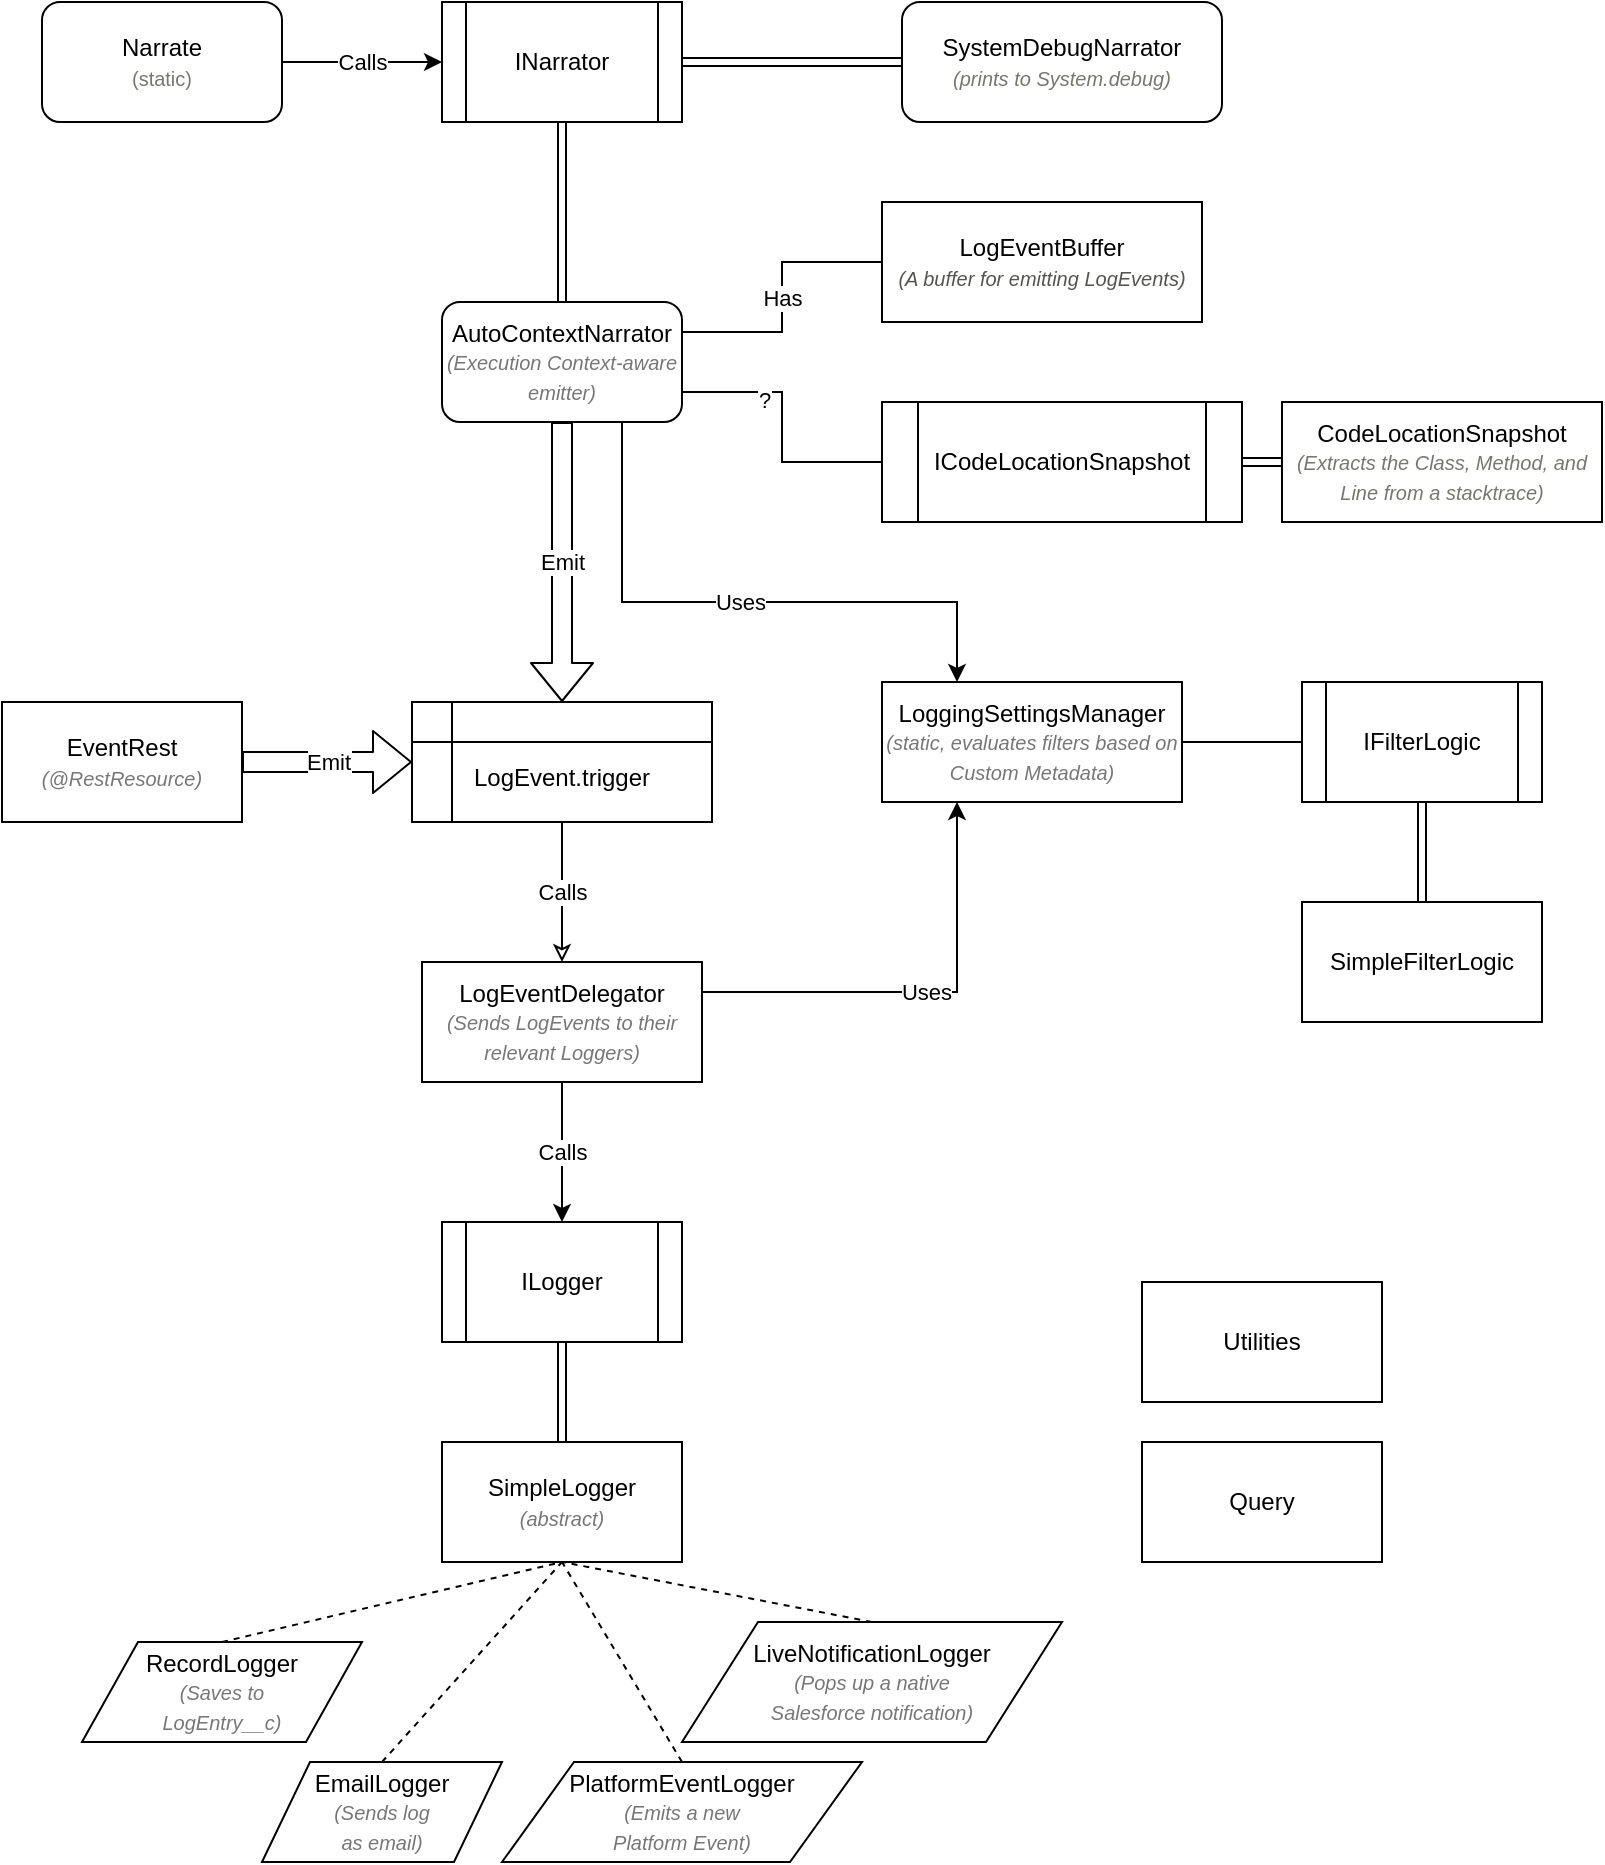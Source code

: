 <mxfile version="13.0.1" type="onedrive"><diagram id="2TrdGWuR-_f0whZhaC8f" name="Page-1"><mxGraphModel dx="1422" dy="664" grid="1" gridSize="10" guides="1" tooltips="1" connect="1" arrows="1" fold="1" page="1" pageScale="1" pageWidth="850" pageHeight="1100" math="0" shadow="0"><root><mxCell id="0"/><mxCell id="1" parent="0"/><mxCell id="8zeyNp5yI3FNmcmiSDn7-3" value="ILogger" style="shape=process;whiteSpace=wrap;html=1;backgroundOutline=1;" parent="1" vertex="1"><mxGeometry x="250" y="660" width="120" height="60" as="geometry"/></mxCell><mxCell id="8zeyNp5yI3FNmcmiSDn7-7" value="Calls" style="edgeStyle=orthogonalEdgeStyle;rounded=0;orthogonalLoop=1;jettySize=auto;html=1;exitX=0.5;exitY=1;exitDx=0;exitDy=0;entryX=0.5;entryY=0;entryDx=0;entryDy=0;" parent="1" source="8zeyNp5yI3FNmcmiSDn7-5" target="8zeyNp5yI3FNmcmiSDn7-3" edge="1"><mxGeometry relative="1" as="geometry"/></mxCell><mxCell id="dhlSLwKha6IjSh26uqhk-24" value="Uses" style="edgeStyle=orthogonalEdgeStyle;rounded=0;orthogonalLoop=1;jettySize=auto;html=1;exitX=1;exitY=0.25;exitDx=0;exitDy=0;entryX=0.25;entryY=1;entryDx=0;entryDy=0;endArrow=classic;endFill=1;" edge="1" parent="1" source="8zeyNp5yI3FNmcmiSDn7-5" target="dhlSLwKha6IjSh26uqhk-19"><mxGeometry relative="1" as="geometry"/></mxCell><mxCell id="8zeyNp5yI3FNmcmiSDn7-5" value="LogEventDelegator&lt;br&gt;&lt;i&gt;&lt;font style=&quot;font-size: 10px&quot; color=&quot;#777777&quot;&gt;(Sends LogEvents to their relevant Loggers)&lt;/font&gt;&lt;/i&gt;" style="rounded=0;whiteSpace=wrap;html=1;" parent="1" vertex="1"><mxGeometry x="240" y="530" width="140" height="60" as="geometry"/></mxCell><mxCell id="8zeyNp5yI3FNmcmiSDn7-8" value="RecordLogger&lt;br&gt;&lt;i&gt;&lt;font style=&quot;font-size: 10px&quot; color=&quot;#777777&quot;&gt;(Saves to&lt;br&gt;LogEntry__c)&lt;/font&gt;&lt;/i&gt;" style="shape=parallelogram;perimeter=parallelogramPerimeter;whiteSpace=wrap;html=1;" parent="1" vertex="1"><mxGeometry x="70" y="870" width="140" height="50" as="geometry"/></mxCell><mxCell id="8zeyNp5yI3FNmcmiSDn7-9" value="SimpleLogger&lt;br&gt;&lt;i&gt;&lt;font style=&quot;font-size: 10px&quot; color=&quot;#777777&quot;&gt;(abstract)&lt;/font&gt;&lt;/i&gt;" style="rounded=0;whiteSpace=wrap;html=1;" parent="1" vertex="1"><mxGeometry x="250" y="770" width="120" height="60" as="geometry"/></mxCell><mxCell id="8zeyNp5yI3FNmcmiSDn7-11" value="LiveNotificationLogger&lt;br&gt;&lt;i&gt;&lt;font style=&quot;font-size: 10px&quot; color=&quot;#777777&quot;&gt;(Pops up a native&lt;br&gt;Salesforce notification)&lt;/font&gt;&lt;/i&gt;" style="shape=parallelogram;perimeter=parallelogramPerimeter;whiteSpace=wrap;html=1;" parent="1" vertex="1"><mxGeometry x="370" y="860" width="190" height="60" as="geometry"/></mxCell><mxCell id="8zeyNp5yI3FNmcmiSDn7-12" value="EmailLogger&lt;br&gt;&lt;i&gt;&lt;font style=&quot;font-size: 10px&quot; color=&quot;#777777&quot;&gt;(Sends log&lt;br&gt;as email)&lt;/font&gt;&lt;/i&gt;" style="shape=parallelogram;perimeter=parallelogramPerimeter;whiteSpace=wrap;html=1;" parent="1" vertex="1"><mxGeometry x="160" y="930" width="120" height="50" as="geometry"/></mxCell><mxCell id="8zeyNp5yI3FNmcmiSDn7-13" value="" style="endArrow=none;dashed=1;html=1;entryX=0.5;entryY=1;entryDx=0;entryDy=0;exitX=0.5;exitY=0;exitDx=0;exitDy=0;" parent="1" source="8zeyNp5yI3FNmcmiSDn7-8" target="8zeyNp5yI3FNmcmiSDn7-9" edge="1"><mxGeometry width="50" height="50" relative="1" as="geometry"><mxPoint x="470" y="930" as="sourcePoint"/><mxPoint x="520" y="880" as="targetPoint"/></mxGeometry></mxCell><mxCell id="8zeyNp5yI3FNmcmiSDn7-14" value="" style="endArrow=none;dashed=1;html=1;entryX=0.5;entryY=1;entryDx=0;entryDy=0;exitX=0.5;exitY=0;exitDx=0;exitDy=0;" parent="1" source="8zeyNp5yI3FNmcmiSDn7-12" target="8zeyNp5yI3FNmcmiSDn7-9" edge="1"><mxGeometry width="50" height="50" relative="1" as="geometry"><mxPoint x="520" y="940" as="sourcePoint"/><mxPoint x="570" y="890" as="targetPoint"/></mxGeometry></mxCell><mxCell id="8zeyNp5yI3FNmcmiSDn7-15" value="" style="endArrow=none;dashed=1;html=1;entryX=0.5;entryY=1;entryDx=0;entryDy=0;exitX=0.5;exitY=0;exitDx=0;exitDy=0;" parent="1" source="8zeyNp5yI3FNmcmiSDn7-11" target="8zeyNp5yI3FNmcmiSDn7-9" edge="1"><mxGeometry width="50" height="50" relative="1" as="geometry"><mxPoint x="560" y="840" as="sourcePoint"/><mxPoint x="610" y="790" as="targetPoint"/></mxGeometry></mxCell><mxCell id="8zeyNp5yI3FNmcmiSDn7-16" value="PlatformEventLogger&lt;br&gt;&lt;i&gt;&lt;font style=&quot;font-size: 10px&quot; color=&quot;#777777&quot;&gt;(Emits a new&lt;br&gt;Platform Event)&lt;/font&gt;&lt;/i&gt;" style="shape=parallelogram;perimeter=parallelogramPerimeter;whiteSpace=wrap;html=1;" parent="1" vertex="1"><mxGeometry x="280" y="930" width="180" height="50" as="geometry"/></mxCell><mxCell id="8zeyNp5yI3FNmcmiSDn7-17" value="" style="endArrow=none;dashed=1;html=1;entryX=0.5;entryY=1;entryDx=0;entryDy=0;exitX=0.5;exitY=0;exitDx=0;exitDy=0;" parent="1" source="8zeyNp5yI3FNmcmiSDn7-16" target="8zeyNp5yI3FNmcmiSDn7-9" edge="1"><mxGeometry width="50" height="50" relative="1" as="geometry"><mxPoint x="410" y="1150" as="sourcePoint"/><mxPoint x="460" y="1100" as="targetPoint"/></mxGeometry></mxCell><mxCell id="dhlSLwKha6IjSh26uqhk-7" value="Calls" style="edgeStyle=orthogonalEdgeStyle;rounded=0;orthogonalLoop=1;jettySize=auto;html=1;exitX=1;exitY=0.5;exitDx=0;exitDy=0;" edge="1" parent="1" source="8zeyNp5yI3FNmcmiSDn7-18" target="8zeyNp5yI3FNmcmiSDn7-32"><mxGeometry relative="1" as="geometry"/></mxCell><mxCell id="8zeyNp5yI3FNmcmiSDn7-18" value="Narrate&lt;br&gt;&lt;font style=&quot;font-size: 10px&quot; color=&quot;#77777&quot;&gt;(static)&lt;/font&gt;" style="rounded=1;whiteSpace=wrap;html=1;" parent="1" vertex="1"><mxGeometry x="50" y="50" width="120" height="60" as="geometry"/></mxCell><mxCell id="8zeyNp5yI3FNmcmiSDn7-19" value="" style="shape=link;html=1;exitX=0.5;exitY=0;exitDx=0;exitDy=0;entryX=0.5;entryY=1;entryDx=0;entryDy=0;" parent="1" source="8zeyNp5yI3FNmcmiSDn7-9" target="8zeyNp5yI3FNmcmiSDn7-3" edge="1"><mxGeometry width="50" height="50" relative="1" as="geometry"><mxPoint x="490" y="740" as="sourcePoint"/><mxPoint x="540" y="690" as="targetPoint"/></mxGeometry></mxCell><mxCell id="8zeyNp5yI3FNmcmiSDn7-20" value="LogEventBuffer&lt;br&gt;&lt;font size=&quot;1&quot; color=&quot;#55555&quot;&gt;&lt;i&gt;(A buffer for emitting LogEvents)&lt;/i&gt;&lt;/font&gt;" style="rounded=0;whiteSpace=wrap;html=1;" parent="1" vertex="1"><mxGeometry x="470" y="150" width="160" height="60" as="geometry"/></mxCell><mxCell id="8zeyNp5yI3FNmcmiSDn7-23" value="Query" style="rounded=0;whiteSpace=wrap;html=1;" parent="1" vertex="1"><mxGeometry x="600" y="770" width="120" height="60" as="geometry"/></mxCell><mxCell id="8zeyNp5yI3FNmcmiSDn7-24" value="Utilities" style="rounded=0;whiteSpace=wrap;html=1;" parent="1" vertex="1"><mxGeometry x="600" y="690" width="120" height="60" as="geometry"/></mxCell><mxCell id="8zeyNp5yI3FNmcmiSDn7-28" value="EventRest&lt;br&gt;&lt;i&gt;&lt;font style=&quot;font-size: 10px&quot; color=&quot;#777777&quot;&gt;(@RestResource)&lt;/font&gt;&lt;/i&gt;" style="rounded=0;whiteSpace=wrap;html=1;" parent="1" vertex="1"><mxGeometry x="30" y="400" width="120" height="60" as="geometry"/></mxCell><mxCell id="8zeyNp5yI3FNmcmiSDn7-31" value="IFilterLogic" style="shape=process;whiteSpace=wrap;html=1;backgroundOutline=1;" parent="1" vertex="1"><mxGeometry x="680" y="390" width="120" height="60" as="geometry"/></mxCell><mxCell id="8zeyNp5yI3FNmcmiSDn7-32" value="INarrator" style="shape=process;whiteSpace=wrap;html=1;backgroundOutline=1;" parent="1" vertex="1"><mxGeometry x="250" y="50" width="120" height="60" as="geometry"/></mxCell><mxCell id="8zeyNp5yI3FNmcmiSDn7-36" value="Emit" style="shape=flexArrow;endArrow=classic;html=1;entryX=0.5;entryY=0;entryDx=0;entryDy=0;exitX=0.5;exitY=1;exitDx=0;exitDy=0;" parent="1" source="dhlSLwKha6IjSh26uqhk-3" target="dhlSLwKha6IjSh26uqhk-10" edge="1"><mxGeometry width="50" height="50" relative="1" as="geometry"><mxPoint x="70" y="580" as="sourcePoint"/><mxPoint x="310" y="400" as="targetPoint"/></mxGeometry></mxCell><mxCell id="8zeyNp5yI3FNmcmiSDn7-44" value="Calls" style="edgeStyle=orthogonalEdgeStyle;rounded=0;orthogonalLoop=1;jettySize=auto;html=1;exitX=0.5;exitY=1;exitDx=0;exitDy=0;entryX=0.5;entryY=0;entryDx=0;entryDy=0;endArrow=classic;endFill=0;" parent="1" source="dhlSLwKha6IjSh26uqhk-10" target="8zeyNp5yI3FNmcmiSDn7-5" edge="1"><mxGeometry relative="1" as="geometry"><mxPoint x="310" y="460" as="sourcePoint"/></mxGeometry></mxCell><mxCell id="8zeyNp5yI3FNmcmiSDn7-45" value="Emit" style="shape=flexArrow;endArrow=classic;html=1;exitX=1;exitY=0.5;exitDx=0;exitDy=0;entryX=0;entryY=0.5;entryDx=0;entryDy=0;" parent="1" source="8zeyNp5yI3FNmcmiSDn7-28" target="dhlSLwKha6IjSh26uqhk-10" edge="1"><mxGeometry width="50" height="50" relative="1" as="geometry"><mxPoint x="390" y="520" as="sourcePoint"/><mxPoint x="180" y="260" as="targetPoint"/></mxGeometry></mxCell><mxCell id="VE46_mqe6TDZkd2gPFW1-1" value="SystemDebugNarrator&lt;br&gt;&lt;font color=&quot;#77777&quot;&gt;&lt;i&gt;&lt;font style=&quot;font-size: 10px&quot;&gt;(prints to System.debug)&lt;/font&gt;&lt;/i&gt;&lt;/font&gt;" style="rounded=1;whiteSpace=wrap;html=1;" parent="1" vertex="1"><mxGeometry x="480" y="50" width="160" height="60" as="geometry"/></mxCell><mxCell id="VE46_mqe6TDZkd2gPFW1-3" value="" style="shape=link;html=1;endArrow=classic;endFill=0;entryX=1;entryY=0.5;entryDx=0;entryDy=0;" parent="1" source="VE46_mqe6TDZkd2gPFW1-1" target="8zeyNp5yI3FNmcmiSDn7-32" edge="1"><mxGeometry width="50" height="50" relative="1" as="geometry"><mxPoint x="-120" y="540" as="sourcePoint"/><mxPoint x="-70" y="490" as="targetPoint"/></mxGeometry></mxCell><mxCell id="dhlSLwKha6IjSh26uqhk-12" style="edgeStyle=orthogonalEdgeStyle;rounded=0;orthogonalLoop=1;jettySize=auto;html=1;exitX=1;exitY=0.75;exitDx=0;exitDy=0;entryX=0;entryY=0.5;entryDx=0;entryDy=0;endArrow=none;endFill=0;" edge="1" parent="1" source="dhlSLwKha6IjSh26uqhk-3" target="dhlSLwKha6IjSh26uqhk-11"><mxGeometry relative="1" as="geometry"/></mxCell><mxCell id="dhlSLwKha6IjSh26uqhk-25" value="?" style="edgeLabel;html=1;align=center;verticalAlign=middle;resizable=0;points=[];" vertex="1" connectable="0" parent="dhlSLwKha6IjSh26uqhk-12"><mxGeometry x="-0.393" y="-4" relative="1" as="geometry"><mxPoint as="offset"/></mxGeometry></mxCell><mxCell id="dhlSLwKha6IjSh26uqhk-16" value="Has" style="edgeStyle=orthogonalEdgeStyle;rounded=0;orthogonalLoop=1;jettySize=auto;html=1;exitX=1;exitY=0.25;exitDx=0;exitDy=0;entryX=0;entryY=0.5;entryDx=0;entryDy=0;endArrow=none;endFill=0;" edge="1" parent="1" source="dhlSLwKha6IjSh26uqhk-3" target="8zeyNp5yI3FNmcmiSDn7-20"><mxGeometry relative="1" as="geometry"/></mxCell><mxCell id="dhlSLwKha6IjSh26uqhk-23" value="Uses" style="edgeStyle=orthogonalEdgeStyle;rounded=0;orthogonalLoop=1;jettySize=auto;html=1;exitX=0.75;exitY=1;exitDx=0;exitDy=0;entryX=0.25;entryY=0;entryDx=0;entryDy=0;endArrow=classic;endFill=1;" edge="1" parent="1" source="dhlSLwKha6IjSh26uqhk-3" target="dhlSLwKha6IjSh26uqhk-19"><mxGeometry relative="1" as="geometry"><Array as="points"><mxPoint x="340" y="350"/><mxPoint x="508" y="350"/></Array></mxGeometry></mxCell><mxCell id="dhlSLwKha6IjSh26uqhk-3" value="&lt;div&gt;AutoContextNarrator&lt;/div&gt;&lt;i&gt;&lt;font style=&quot;font-size: 10px&quot; color=&quot;#777777&quot;&gt;(Execution Context-aware emitter)&lt;/font&gt;&lt;/i&gt;" style="rounded=1;whiteSpace=wrap;html=1;" vertex="1" parent="1"><mxGeometry x="250" y="200" width="120" height="60" as="geometry"/></mxCell><mxCell id="dhlSLwKha6IjSh26uqhk-4" value="" style="shape=link;html=1;endArrow=classic;endFill=0;entryX=0.5;entryY=1;entryDx=0;entryDy=0;exitX=0.5;exitY=0;exitDx=0;exitDy=0;" edge="1" parent="1" source="dhlSLwKha6IjSh26uqhk-3" target="8zeyNp5yI3FNmcmiSDn7-32"><mxGeometry width="50" height="50" relative="1" as="geometry"><mxPoint x="570" y="250" as="sourcePoint"/><mxPoint x="330" y="130" as="targetPoint"/></mxGeometry></mxCell><mxCell id="dhlSLwKha6IjSh26uqhk-8" value="CodeLocationSnapshot&lt;br&gt;&lt;font color=&quot;#77777&quot;&gt;&lt;i&gt;&lt;font style=&quot;font-size: 10px&quot;&gt;(Extracts the Class, Method, and Line from a stacktrace)&lt;/font&gt;&lt;/i&gt;&lt;/font&gt;" style="rounded=0;whiteSpace=wrap;html=1;" vertex="1" parent="1"><mxGeometry x="670" y="250" width="160" height="60" as="geometry"/></mxCell><mxCell id="dhlSLwKha6IjSh26uqhk-10" value="&lt;br&gt;LogEvent.trigger" style="shape=internalStorage;whiteSpace=wrap;html=1;backgroundOutline=1;" vertex="1" parent="1"><mxGeometry x="235" y="400" width="150" height="60" as="geometry"/></mxCell><mxCell id="dhlSLwKha6IjSh26uqhk-11" value="ICodeLocationSnapshot" style="shape=process;whiteSpace=wrap;html=1;backgroundOutline=1;" vertex="1" parent="1"><mxGeometry x="470" y="250" width="180" height="60" as="geometry"/></mxCell><mxCell id="dhlSLwKha6IjSh26uqhk-15" value="" style="shape=link;html=1;endArrow=classic;endFill=0;entryX=0;entryY=0.5;entryDx=0;entryDy=0;exitX=1;exitY=0.5;exitDx=0;exitDy=0;" edge="1" parent="1" source="dhlSLwKha6IjSh26uqhk-11" target="dhlSLwKha6IjSh26uqhk-8"><mxGeometry width="50" height="50" relative="1" as="geometry"><mxPoint x="310" y="200" as="sourcePoint"/><mxPoint x="310" y="110" as="targetPoint"/></mxGeometry></mxCell><mxCell id="dhlSLwKha6IjSh26uqhk-17" value="SimpleFilterLogic" style="rounded=0;whiteSpace=wrap;html=1;" vertex="1" parent="1"><mxGeometry x="680" y="500" width="120" height="60" as="geometry"/></mxCell><mxCell id="dhlSLwKha6IjSh26uqhk-18" value="" style="shape=link;html=1;endArrow=classic;endFill=0;entryX=0.5;entryY=0;entryDx=0;entryDy=0;exitX=0.5;exitY=1;exitDx=0;exitDy=0;" edge="1" parent="1" source="8zeyNp5yI3FNmcmiSDn7-31" target="dhlSLwKha6IjSh26uqhk-17"><mxGeometry width="50" height="50" relative="1" as="geometry"><mxPoint x="650" y="280" as="sourcePoint"/><mxPoint x="670" y="280" as="targetPoint"/></mxGeometry></mxCell><mxCell id="dhlSLwKha6IjSh26uqhk-20" style="edgeStyle=orthogonalEdgeStyle;rounded=0;orthogonalLoop=1;jettySize=auto;html=1;exitX=1;exitY=0.5;exitDx=0;exitDy=0;entryX=0;entryY=0.5;entryDx=0;entryDy=0;endArrow=none;endFill=0;" edge="1" parent="1" source="dhlSLwKha6IjSh26uqhk-19" target="8zeyNp5yI3FNmcmiSDn7-31"><mxGeometry relative="1" as="geometry"/></mxCell><mxCell id="dhlSLwKha6IjSh26uqhk-19" value="LoggingSettingsManager&lt;br&gt;&lt;i&gt;&lt;font style=&quot;font-size: 10px&quot; color=&quot;#777777&quot;&gt;(static, evaluates filters based on Custom Metadata)&lt;/font&gt;&lt;/i&gt;" style="rounded=0;whiteSpace=wrap;html=1;" vertex="1" parent="1"><mxGeometry x="470" y="390" width="150" height="60" as="geometry"/></mxCell></root></mxGraphModel></diagram></mxfile>
